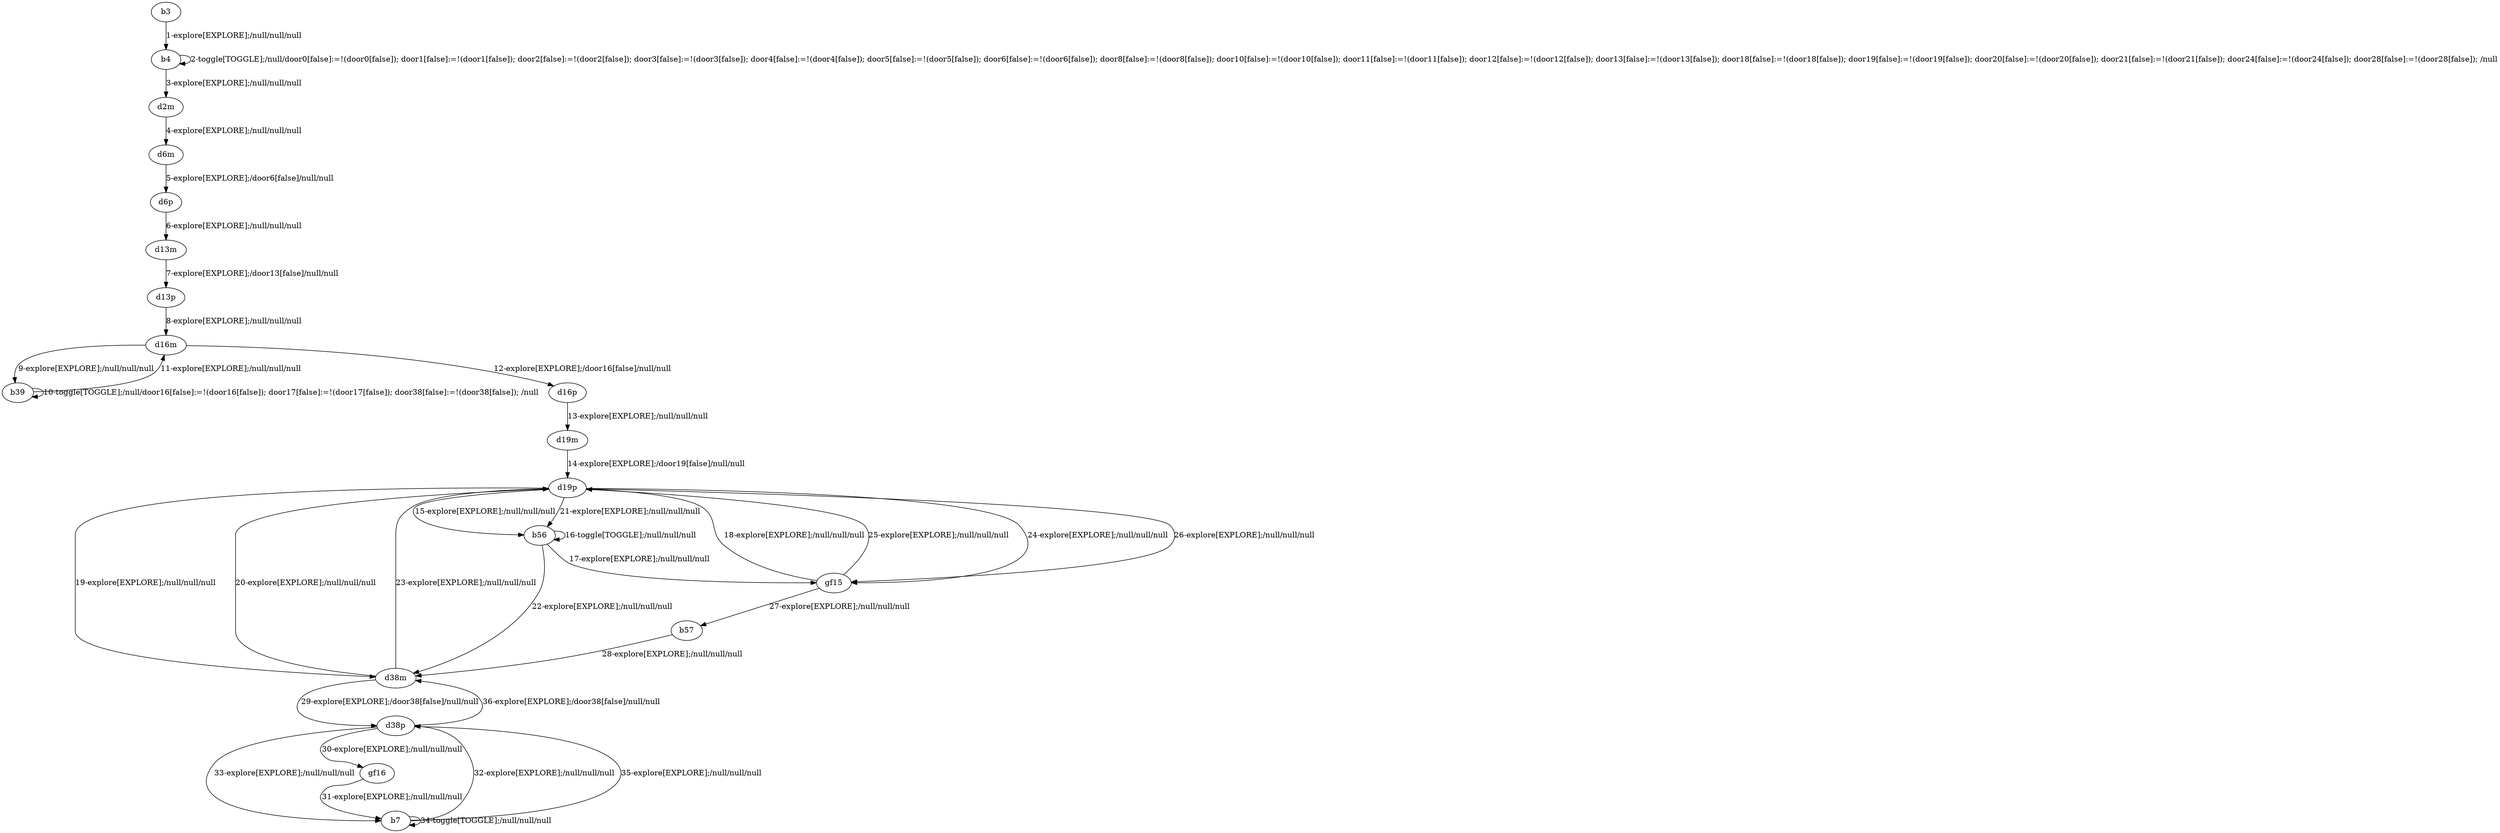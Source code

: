 # Total number of goals covered by this test: 1
# d38p --> d38m

digraph g {
"b3" -> "b4" [label = "1-explore[EXPLORE];/null/null/null"];
"b4" -> "b4" [label = "2-toggle[TOGGLE];/null/door0[false]:=!(door0[false]); door1[false]:=!(door1[false]); door2[false]:=!(door2[false]); door3[false]:=!(door3[false]); door4[false]:=!(door4[false]); door5[false]:=!(door5[false]); door6[false]:=!(door6[false]); door8[false]:=!(door8[false]); door10[false]:=!(door10[false]); door11[false]:=!(door11[false]); door12[false]:=!(door12[false]); door13[false]:=!(door13[false]); door18[false]:=!(door18[false]); door19[false]:=!(door19[false]); door20[false]:=!(door20[false]); door21[false]:=!(door21[false]); door24[false]:=!(door24[false]); door28[false]:=!(door28[false]); /null"];
"b4" -> "d2m" [label = "3-explore[EXPLORE];/null/null/null"];
"d2m" -> "d6m" [label = "4-explore[EXPLORE];/null/null/null"];
"d6m" -> "d6p" [label = "5-explore[EXPLORE];/door6[false]/null/null"];
"d6p" -> "d13m" [label = "6-explore[EXPLORE];/null/null/null"];
"d13m" -> "d13p" [label = "7-explore[EXPLORE];/door13[false]/null/null"];
"d13p" -> "d16m" [label = "8-explore[EXPLORE];/null/null/null"];
"d16m" -> "b39" [label = "9-explore[EXPLORE];/null/null/null"];
"b39" -> "b39" [label = "10-toggle[TOGGLE];/null/door16[false]:=!(door16[false]); door17[false]:=!(door17[false]); door38[false]:=!(door38[false]); /null"];
"b39" -> "d16m" [label = "11-explore[EXPLORE];/null/null/null"];
"d16m" -> "d16p" [label = "12-explore[EXPLORE];/door16[false]/null/null"];
"d16p" -> "d19m" [label = "13-explore[EXPLORE];/null/null/null"];
"d19m" -> "d19p" [label = "14-explore[EXPLORE];/door19[false]/null/null"];
"d19p" -> "b56" [label = "15-explore[EXPLORE];/null/null/null"];
"b56" -> "b56" [label = "16-toggle[TOGGLE];/null/null/null"];
"b56" -> "gf15" [label = "17-explore[EXPLORE];/null/null/null"];
"gf15" -> "d19p" [label = "18-explore[EXPLORE];/null/null/null"];
"d19p" -> "d38m" [label = "19-explore[EXPLORE];/null/null/null"];
"d38m" -> "d19p" [label = "20-explore[EXPLORE];/null/null/null"];
"d19p" -> "b56" [label = "21-explore[EXPLORE];/null/null/null"];
"b56" -> "d38m" [label = "22-explore[EXPLORE];/null/null/null"];
"d38m" -> "d19p" [label = "23-explore[EXPLORE];/null/null/null"];
"d19p" -> "gf15" [label = "24-explore[EXPLORE];/null/null/null"];
"gf15" -> "d19p" [label = "25-explore[EXPLORE];/null/null/null"];
"d19p" -> "gf15" [label = "26-explore[EXPLORE];/null/null/null"];
"gf15" -> "b57" [label = "27-explore[EXPLORE];/null/null/null"];
"b57" -> "d38m" [label = "28-explore[EXPLORE];/null/null/null"];
"d38m" -> "d38p" [label = "29-explore[EXPLORE];/door38[false]/null/null"];
"d38p" -> "gf16" [label = "30-explore[EXPLORE];/null/null/null"];
"gf16" -> "b7" [label = "31-explore[EXPLORE];/null/null/null"];
"b7" -> "d38p" [label = "32-explore[EXPLORE];/null/null/null"];
"d38p" -> "b7" [label = "33-explore[EXPLORE];/null/null/null"];
"b7" -> "b7" [label = "34-toggle[TOGGLE];/null/null/null"];
"b7" -> "d38p" [label = "35-explore[EXPLORE];/null/null/null"];
"d38p" -> "d38m" [label = "36-explore[EXPLORE];/door38[false]/null/null"];
}